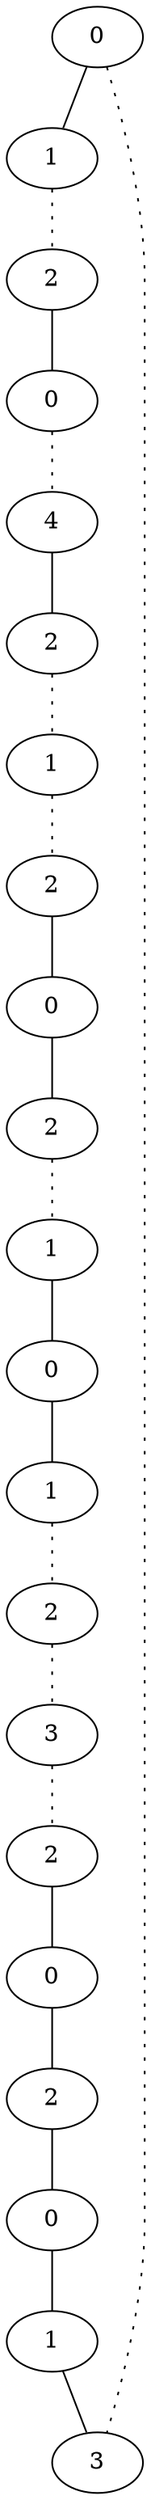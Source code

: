 graph {
a0[label=0];
a1[label=1];
a2[label=2];
a3[label=0];
a4[label=4];
a5[label=2];
a6[label=1];
a7[label=2];
a8[label=0];
a9[label=2];
a10[label=1];
a11[label=0];
a12[label=1];
a13[label=2];
a14[label=3];
a15[label=2];
a16[label=0];
a17[label=2];
a18[label=0];
a19[label=1];
a20[label=3];
a0 -- a1;
a0 -- a20 [style=dotted];
a1 -- a2 [style=dotted];
a2 -- a3;
a3 -- a4 [style=dotted];
a4 -- a5;
a5 -- a6 [style=dotted];
a6 -- a7 [style=dotted];
a7 -- a8;
a8 -- a9;
a9 -- a10 [style=dotted];
a10 -- a11;
a11 -- a12;
a12 -- a13 [style=dotted];
a13 -- a14 [style=dotted];
a14 -- a15 [style=dotted];
a15 -- a16;
a16 -- a17;
a17 -- a18;
a18 -- a19;
a19 -- a20;
}
